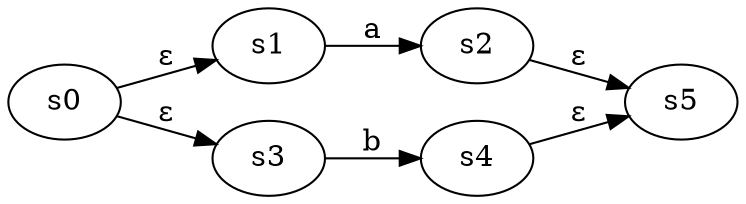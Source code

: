 digraph {
  rankdir=LR;
  s0 -> s1 [label="&epsilon;"];
  s1 -> s2 [label="a"];
  s0 -> s3 [label="&epsilon;"];
  s3 -> s4 [label="b"];
  s2 -> s5 [label="&epsilon;"];
  s4 -> s5 [label="&epsilon;"];
}